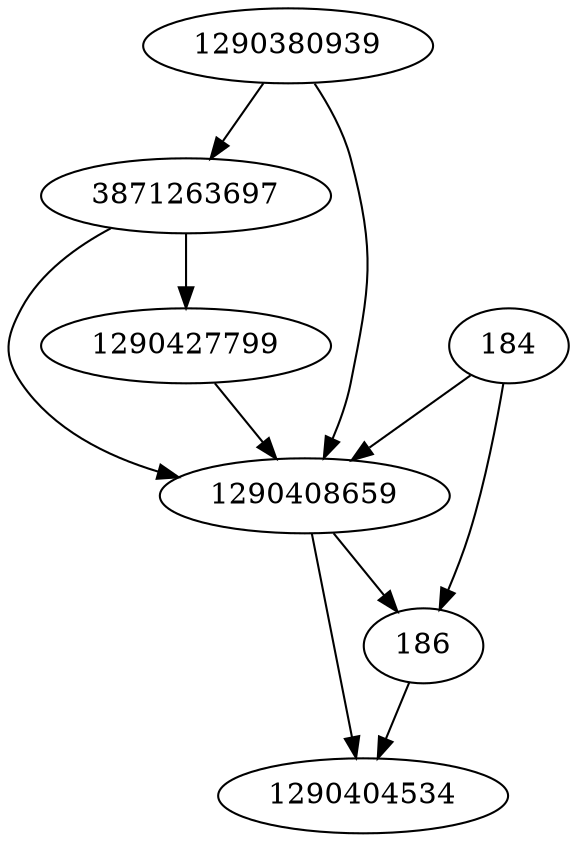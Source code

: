 strict digraph  {
1290380939;
3871263697;
1290408659;
1290404534;
1290427799;
184;
186;
1290380939 -> 1290408659;
1290380939 -> 3871263697;
3871263697 -> 1290427799;
3871263697 -> 1290408659;
1290408659 -> 1290404534;
1290408659 -> 186;
1290427799 -> 1290408659;
184 -> 186;
184 -> 1290408659;
186 -> 1290404534;
}
